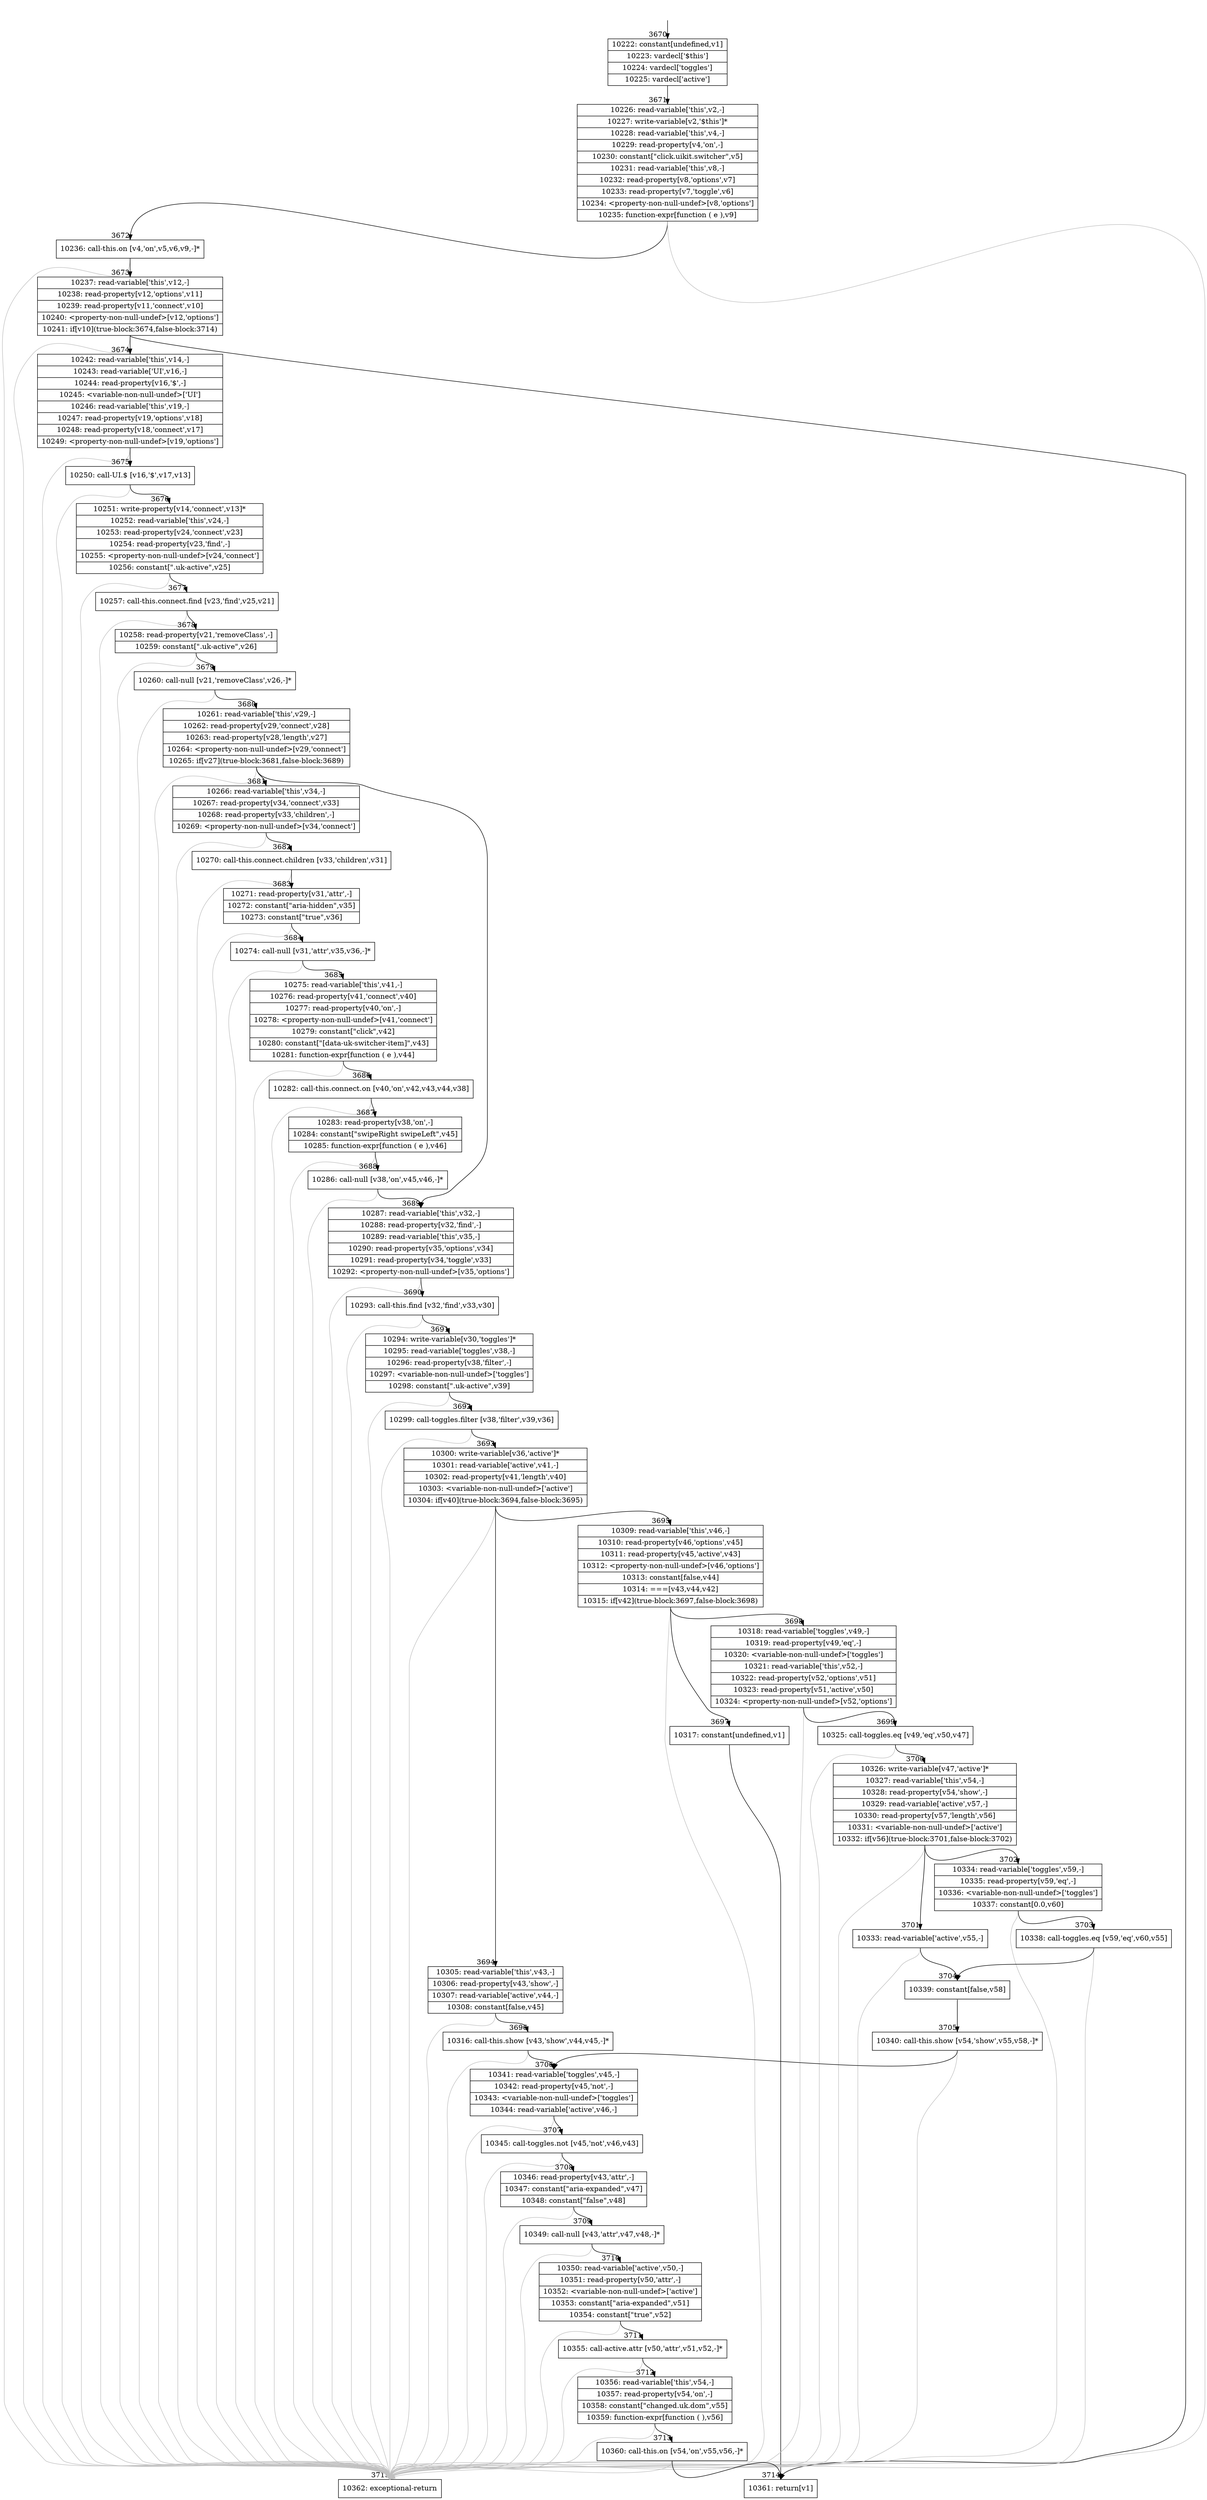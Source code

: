 digraph {
rankdir="TD"
BB_entry274[shape=none,label=""];
BB_entry274 -> BB3670 [tailport=s, headport=n, headlabel="    3670"]
BB3670 [shape=record label="{10222: constant[undefined,v1]|10223: vardecl['$this']|10224: vardecl['toggles']|10225: vardecl['active']}" ] 
BB3670 -> BB3671 [tailport=s, headport=n, headlabel="      3671"]
BB3671 [shape=record label="{10226: read-variable['this',v2,-]|10227: write-variable[v2,'$this']*|10228: read-variable['this',v4,-]|10229: read-property[v4,'on',-]|10230: constant[\"click.uikit.switcher\",v5]|10231: read-variable['this',v8,-]|10232: read-property[v8,'options',v7]|10233: read-property[v7,'toggle',v6]|10234: \<property-non-null-undef\>[v8,'options']|10235: function-expr[function ( e ),v9]}" ] 
BB3671 -> BB3672 [tailport=s, headport=n, headlabel="      3672"]
BB3671 -> BB3715 [tailport=s, headport=n, color=gray, headlabel="      3715"]
BB3672 [shape=record label="{10236: call-this.on [v4,'on',v5,v6,v9,-]*}" ] 
BB3672 -> BB3673 [tailport=s, headport=n, headlabel="      3673"]
BB3672 -> BB3715 [tailport=s, headport=n, color=gray]
BB3673 [shape=record label="{10237: read-variable['this',v12,-]|10238: read-property[v12,'options',v11]|10239: read-property[v11,'connect',v10]|10240: \<property-non-null-undef\>[v12,'options']|10241: if[v10](true-block:3674,false-block:3714)}" ] 
BB3673 -> BB3674 [tailport=s, headport=n, headlabel="      3674"]
BB3673 -> BB3714 [tailport=s, headport=n, headlabel="      3714"]
BB3673 -> BB3715 [tailport=s, headport=n, color=gray]
BB3674 [shape=record label="{10242: read-variable['this',v14,-]|10243: read-variable['UI',v16,-]|10244: read-property[v16,'$',-]|10245: \<variable-non-null-undef\>['UI']|10246: read-variable['this',v19,-]|10247: read-property[v19,'options',v18]|10248: read-property[v18,'connect',v17]|10249: \<property-non-null-undef\>[v19,'options']}" ] 
BB3674 -> BB3675 [tailport=s, headport=n, headlabel="      3675"]
BB3674 -> BB3715 [tailport=s, headport=n, color=gray]
BB3675 [shape=record label="{10250: call-UI.$ [v16,'$',v17,v13]}" ] 
BB3675 -> BB3676 [tailport=s, headport=n, headlabel="      3676"]
BB3675 -> BB3715 [tailport=s, headport=n, color=gray]
BB3676 [shape=record label="{10251: write-property[v14,'connect',v13]*|10252: read-variable['this',v24,-]|10253: read-property[v24,'connect',v23]|10254: read-property[v23,'find',-]|10255: \<property-non-null-undef\>[v24,'connect']|10256: constant[\".uk-active\",v25]}" ] 
BB3676 -> BB3677 [tailport=s, headport=n, headlabel="      3677"]
BB3676 -> BB3715 [tailport=s, headport=n, color=gray]
BB3677 [shape=record label="{10257: call-this.connect.find [v23,'find',v25,v21]}" ] 
BB3677 -> BB3678 [tailport=s, headport=n, headlabel="      3678"]
BB3677 -> BB3715 [tailport=s, headport=n, color=gray]
BB3678 [shape=record label="{10258: read-property[v21,'removeClass',-]|10259: constant[\".uk-active\",v26]}" ] 
BB3678 -> BB3679 [tailport=s, headport=n, headlabel="      3679"]
BB3678 -> BB3715 [tailport=s, headport=n, color=gray]
BB3679 [shape=record label="{10260: call-null [v21,'removeClass',v26,-]*}" ] 
BB3679 -> BB3680 [tailport=s, headport=n, headlabel="      3680"]
BB3679 -> BB3715 [tailport=s, headport=n, color=gray]
BB3680 [shape=record label="{10261: read-variable['this',v29,-]|10262: read-property[v29,'connect',v28]|10263: read-property[v28,'length',v27]|10264: \<property-non-null-undef\>[v29,'connect']|10265: if[v27](true-block:3681,false-block:3689)}" ] 
BB3680 -> BB3681 [tailport=s, headport=n, headlabel="      3681"]
BB3680 -> BB3689 [tailport=s, headport=n, headlabel="      3689"]
BB3680 -> BB3715 [tailport=s, headport=n, color=gray]
BB3681 [shape=record label="{10266: read-variable['this',v34,-]|10267: read-property[v34,'connect',v33]|10268: read-property[v33,'children',-]|10269: \<property-non-null-undef\>[v34,'connect']}" ] 
BB3681 -> BB3682 [tailport=s, headport=n, headlabel="      3682"]
BB3681 -> BB3715 [tailport=s, headport=n, color=gray]
BB3682 [shape=record label="{10270: call-this.connect.children [v33,'children',v31]}" ] 
BB3682 -> BB3683 [tailport=s, headport=n, headlabel="      3683"]
BB3682 -> BB3715 [tailport=s, headport=n, color=gray]
BB3683 [shape=record label="{10271: read-property[v31,'attr',-]|10272: constant[\"aria-hidden\",v35]|10273: constant[\"true\",v36]}" ] 
BB3683 -> BB3684 [tailport=s, headport=n, headlabel="      3684"]
BB3683 -> BB3715 [tailport=s, headport=n, color=gray]
BB3684 [shape=record label="{10274: call-null [v31,'attr',v35,v36,-]*}" ] 
BB3684 -> BB3685 [tailport=s, headport=n, headlabel="      3685"]
BB3684 -> BB3715 [tailport=s, headport=n, color=gray]
BB3685 [shape=record label="{10275: read-variable['this',v41,-]|10276: read-property[v41,'connect',v40]|10277: read-property[v40,'on',-]|10278: \<property-non-null-undef\>[v41,'connect']|10279: constant[\"click\",v42]|10280: constant[\"[data-uk-switcher-item]\",v43]|10281: function-expr[function ( e ),v44]}" ] 
BB3685 -> BB3686 [tailport=s, headport=n, headlabel="      3686"]
BB3685 -> BB3715 [tailport=s, headport=n, color=gray]
BB3686 [shape=record label="{10282: call-this.connect.on [v40,'on',v42,v43,v44,v38]}" ] 
BB3686 -> BB3687 [tailport=s, headport=n, headlabel="      3687"]
BB3686 -> BB3715 [tailport=s, headport=n, color=gray]
BB3687 [shape=record label="{10283: read-property[v38,'on',-]|10284: constant[\"swipeRight swipeLeft\",v45]|10285: function-expr[function ( e ),v46]}" ] 
BB3687 -> BB3688 [tailport=s, headport=n, headlabel="      3688"]
BB3687 -> BB3715 [tailport=s, headport=n, color=gray]
BB3688 [shape=record label="{10286: call-null [v38,'on',v45,v46,-]*}" ] 
BB3688 -> BB3689 [tailport=s, headport=n]
BB3688 -> BB3715 [tailport=s, headport=n, color=gray]
BB3689 [shape=record label="{10287: read-variable['this',v32,-]|10288: read-property[v32,'find',-]|10289: read-variable['this',v35,-]|10290: read-property[v35,'options',v34]|10291: read-property[v34,'toggle',v33]|10292: \<property-non-null-undef\>[v35,'options']}" ] 
BB3689 -> BB3690 [tailport=s, headport=n, headlabel="      3690"]
BB3689 -> BB3715 [tailport=s, headport=n, color=gray]
BB3690 [shape=record label="{10293: call-this.find [v32,'find',v33,v30]}" ] 
BB3690 -> BB3691 [tailport=s, headport=n, headlabel="      3691"]
BB3690 -> BB3715 [tailport=s, headport=n, color=gray]
BB3691 [shape=record label="{10294: write-variable[v30,'toggles']*|10295: read-variable['toggles',v38,-]|10296: read-property[v38,'filter',-]|10297: \<variable-non-null-undef\>['toggles']|10298: constant[\".uk-active\",v39]}" ] 
BB3691 -> BB3692 [tailport=s, headport=n, headlabel="      3692"]
BB3691 -> BB3715 [tailport=s, headport=n, color=gray]
BB3692 [shape=record label="{10299: call-toggles.filter [v38,'filter',v39,v36]}" ] 
BB3692 -> BB3693 [tailport=s, headport=n, headlabel="      3693"]
BB3692 -> BB3715 [tailport=s, headport=n, color=gray]
BB3693 [shape=record label="{10300: write-variable[v36,'active']*|10301: read-variable['active',v41,-]|10302: read-property[v41,'length',v40]|10303: \<variable-non-null-undef\>['active']|10304: if[v40](true-block:3694,false-block:3695)}" ] 
BB3693 -> BB3694 [tailport=s, headport=n, headlabel="      3694"]
BB3693 -> BB3695 [tailport=s, headport=n, headlabel="      3695"]
BB3693 -> BB3715 [tailport=s, headport=n, color=gray]
BB3694 [shape=record label="{10305: read-variable['this',v43,-]|10306: read-property[v43,'show',-]|10307: read-variable['active',v44,-]|10308: constant[false,v45]}" ] 
BB3694 -> BB3696 [tailport=s, headport=n, headlabel="      3696"]
BB3694 -> BB3715 [tailport=s, headport=n, color=gray]
BB3695 [shape=record label="{10309: read-variable['this',v46,-]|10310: read-property[v46,'options',v45]|10311: read-property[v45,'active',v43]|10312: \<property-non-null-undef\>[v46,'options']|10313: constant[false,v44]|10314: ===[v43,v44,v42]|10315: if[v42](true-block:3697,false-block:3698)}" ] 
BB3695 -> BB3697 [tailport=s, headport=n, headlabel="      3697"]
BB3695 -> BB3698 [tailport=s, headport=n, headlabel="      3698"]
BB3695 -> BB3715 [tailport=s, headport=n, color=gray]
BB3696 [shape=record label="{10316: call-this.show [v43,'show',v44,v45,-]*}" ] 
BB3696 -> BB3706 [tailport=s, headport=n, headlabel="      3706"]
BB3696 -> BB3715 [tailport=s, headport=n, color=gray]
BB3697 [shape=record label="{10317: constant[undefined,v1]}" ] 
BB3697 -> BB3714 [tailport=s, headport=n]
BB3698 [shape=record label="{10318: read-variable['toggles',v49,-]|10319: read-property[v49,'eq',-]|10320: \<variable-non-null-undef\>['toggles']|10321: read-variable['this',v52,-]|10322: read-property[v52,'options',v51]|10323: read-property[v51,'active',v50]|10324: \<property-non-null-undef\>[v52,'options']}" ] 
BB3698 -> BB3699 [tailport=s, headport=n, headlabel="      3699"]
BB3698 -> BB3715 [tailport=s, headport=n, color=gray]
BB3699 [shape=record label="{10325: call-toggles.eq [v49,'eq',v50,v47]}" ] 
BB3699 -> BB3700 [tailport=s, headport=n, headlabel="      3700"]
BB3699 -> BB3715 [tailport=s, headport=n, color=gray]
BB3700 [shape=record label="{10326: write-variable[v47,'active']*|10327: read-variable['this',v54,-]|10328: read-property[v54,'show',-]|10329: read-variable['active',v57,-]|10330: read-property[v57,'length',v56]|10331: \<variable-non-null-undef\>['active']|10332: if[v56](true-block:3701,false-block:3702)}" ] 
BB3700 -> BB3701 [tailport=s, headport=n, headlabel="      3701"]
BB3700 -> BB3702 [tailport=s, headport=n, headlabel="      3702"]
BB3700 -> BB3715 [tailport=s, headport=n, color=gray]
BB3701 [shape=record label="{10333: read-variable['active',v55,-]}" ] 
BB3701 -> BB3704 [tailport=s, headport=n, headlabel="      3704"]
BB3701 -> BB3715 [tailport=s, headport=n, color=gray]
BB3702 [shape=record label="{10334: read-variable['toggles',v59,-]|10335: read-property[v59,'eq',-]|10336: \<variable-non-null-undef\>['toggles']|10337: constant[0.0,v60]}" ] 
BB3702 -> BB3703 [tailport=s, headport=n, headlabel="      3703"]
BB3702 -> BB3715 [tailport=s, headport=n, color=gray]
BB3703 [shape=record label="{10338: call-toggles.eq [v59,'eq',v60,v55]}" ] 
BB3703 -> BB3704 [tailport=s, headport=n]
BB3703 -> BB3715 [tailport=s, headport=n, color=gray]
BB3704 [shape=record label="{10339: constant[false,v58]}" ] 
BB3704 -> BB3705 [tailport=s, headport=n, headlabel="      3705"]
BB3705 [shape=record label="{10340: call-this.show [v54,'show',v55,v58,-]*}" ] 
BB3705 -> BB3706 [tailport=s, headport=n]
BB3705 -> BB3715 [tailport=s, headport=n, color=gray]
BB3706 [shape=record label="{10341: read-variable['toggles',v45,-]|10342: read-property[v45,'not',-]|10343: \<variable-non-null-undef\>['toggles']|10344: read-variable['active',v46,-]}" ] 
BB3706 -> BB3707 [tailport=s, headport=n, headlabel="      3707"]
BB3706 -> BB3715 [tailport=s, headport=n, color=gray]
BB3707 [shape=record label="{10345: call-toggles.not [v45,'not',v46,v43]}" ] 
BB3707 -> BB3708 [tailport=s, headport=n, headlabel="      3708"]
BB3707 -> BB3715 [tailport=s, headport=n, color=gray]
BB3708 [shape=record label="{10346: read-property[v43,'attr',-]|10347: constant[\"aria-expanded\",v47]|10348: constant[\"false\",v48]}" ] 
BB3708 -> BB3709 [tailport=s, headport=n, headlabel="      3709"]
BB3708 -> BB3715 [tailport=s, headport=n, color=gray]
BB3709 [shape=record label="{10349: call-null [v43,'attr',v47,v48,-]*}" ] 
BB3709 -> BB3710 [tailport=s, headport=n, headlabel="      3710"]
BB3709 -> BB3715 [tailport=s, headport=n, color=gray]
BB3710 [shape=record label="{10350: read-variable['active',v50,-]|10351: read-property[v50,'attr',-]|10352: \<variable-non-null-undef\>['active']|10353: constant[\"aria-expanded\",v51]|10354: constant[\"true\",v52]}" ] 
BB3710 -> BB3711 [tailport=s, headport=n, headlabel="      3711"]
BB3710 -> BB3715 [tailport=s, headport=n, color=gray]
BB3711 [shape=record label="{10355: call-active.attr [v50,'attr',v51,v52,-]*}" ] 
BB3711 -> BB3712 [tailport=s, headport=n, headlabel="      3712"]
BB3711 -> BB3715 [tailport=s, headport=n, color=gray]
BB3712 [shape=record label="{10356: read-variable['this',v54,-]|10357: read-property[v54,'on',-]|10358: constant[\"changed.uk.dom\",v55]|10359: function-expr[function ( ),v56]}" ] 
BB3712 -> BB3713 [tailport=s, headport=n, headlabel="      3713"]
BB3712 -> BB3715 [tailport=s, headport=n, color=gray]
BB3713 [shape=record label="{10360: call-this.on [v54,'on',v55,v56,-]*}" ] 
BB3713 -> BB3714 [tailport=s, headport=n]
BB3713 -> BB3715 [tailport=s, headport=n, color=gray]
BB3714 [shape=record label="{10361: return[v1]}" ] 
BB3715 [shape=record label="{10362: exceptional-return}" ] 
//#$~ 2838
}
